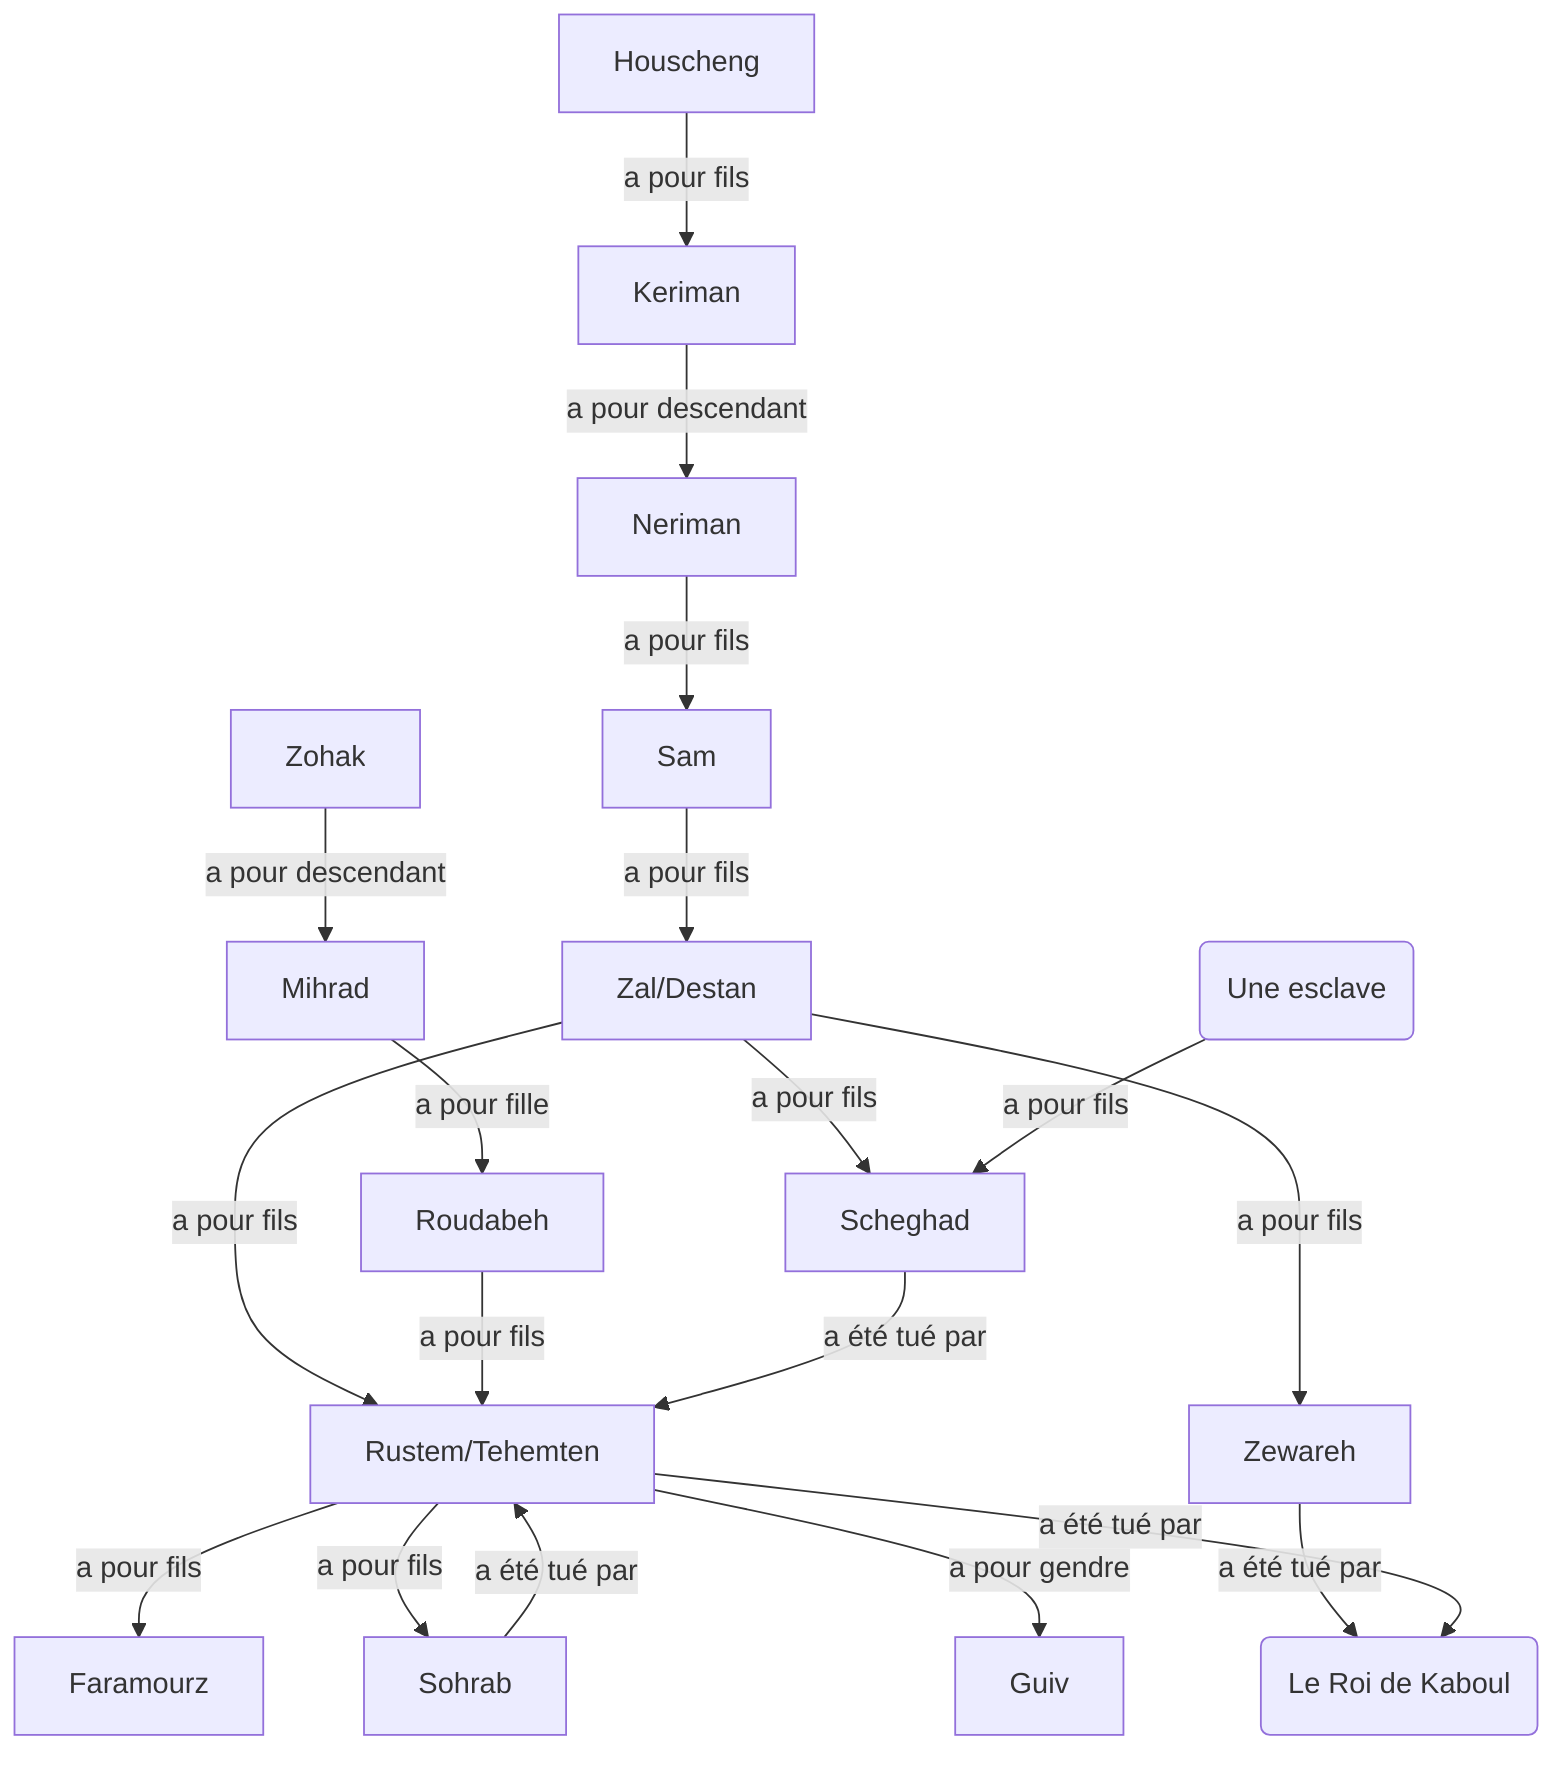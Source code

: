 graph TD
Houscheng --a pour fils--> Keriman
Keriman --a pour descendant--> Neriman
Neriman --a pour fils--> Sam
Sam --a pour fils--> Zal/Destan
Zal/Destan --a pour fils--> Rustem/Tehemten
Roudabeh --a pour fils--> Rustem/Tehemten
Zal/Destan --a pour fils--> Zewareh
Rustem/Tehemten --a pour fils--> Faramourz
Rustem/Tehemten --a pour fils--> Sohrab
Sohrab --a été tué par--> Rustem/Tehemten
Rustem/Tehemten --a pour gendre--> Guiv
Zohak --a pour descendant--> Mihrad
Mihrad --a pour fille--> Roudabeh
Zal/Destan --a pour fils--> Scheghad
E(Une esclave) --a pour fils--> Scheghad
Zewareh --a été tué par--> R(Le Roi de Kaboul)
Rustem/Tehemten --a été tué par--> R(Le Roi de Kaboul)
Scheghad --a été tué par--> Rustem/Tehemten